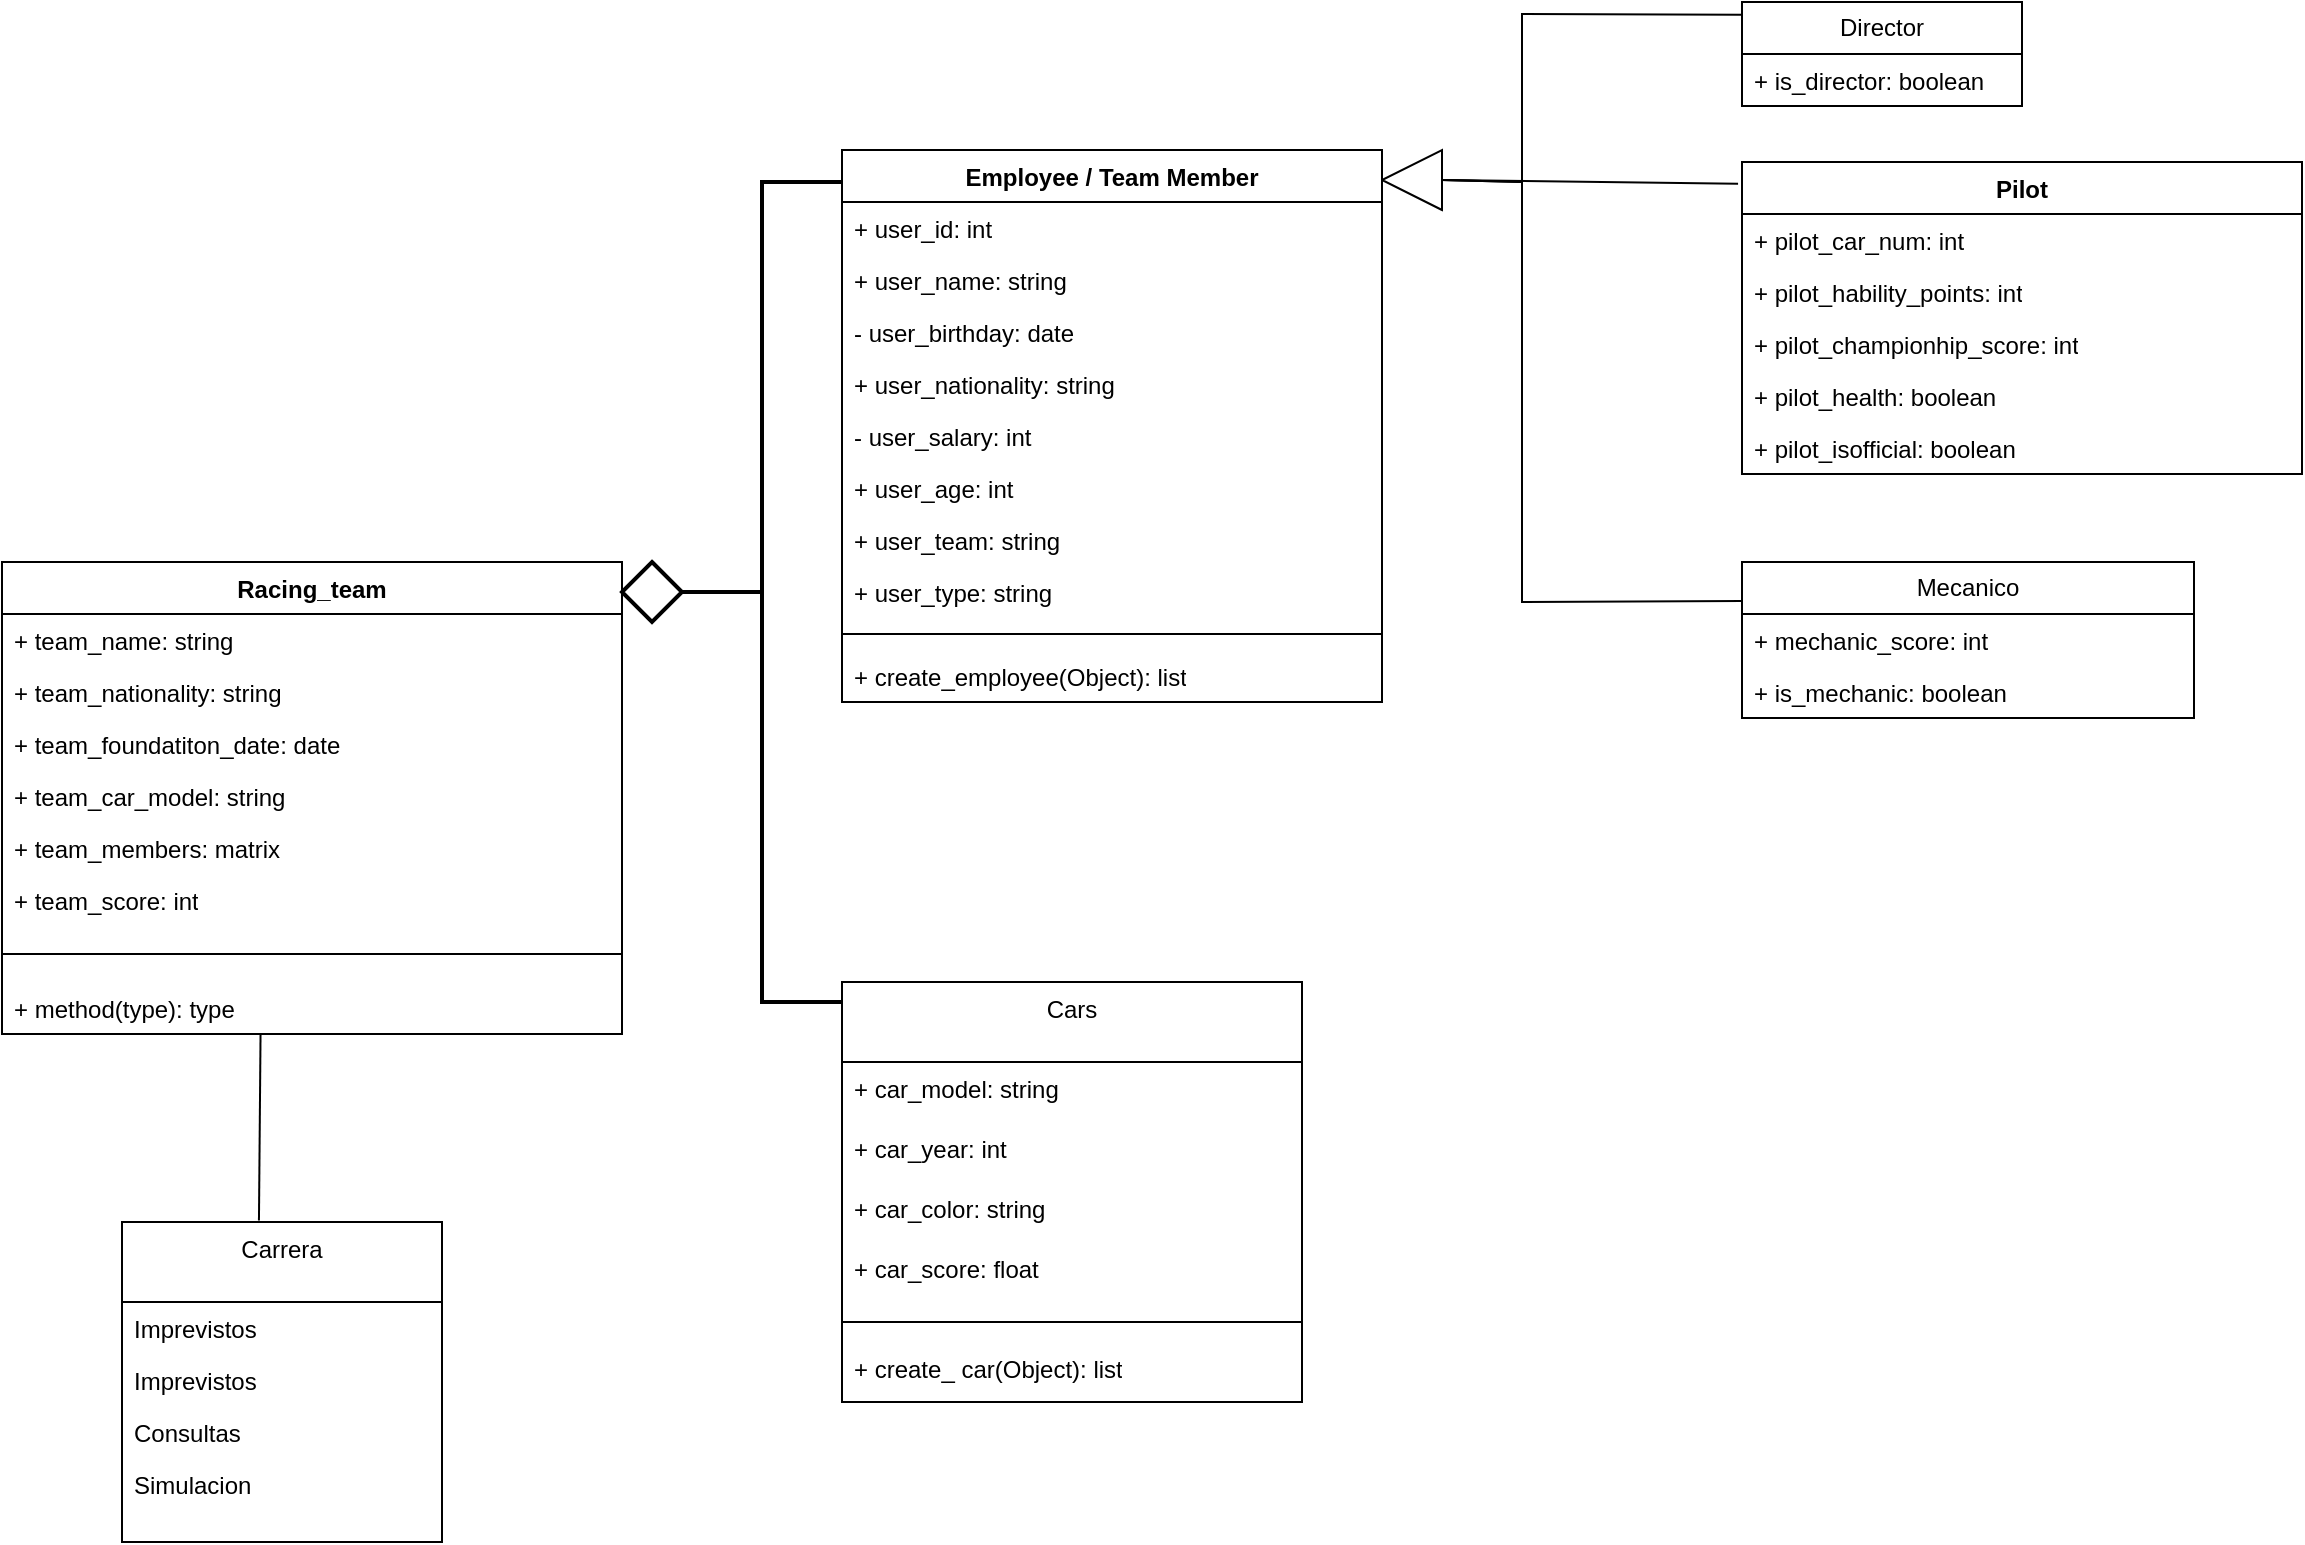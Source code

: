 <mxfile version="22.0.7" type="device">
  <diagram id="C5RBs43oDa-KdzZeNtuy" name="Page-1">
    <mxGraphModel dx="2783" dy="962" grid="1" gridSize="10" guides="1" tooltips="1" connect="1" arrows="1" fold="1" page="1" pageScale="1" pageWidth="827" pageHeight="1169" math="0" shadow="0">
      <root>
        <mxCell id="WIyWlLk6GJQsqaUBKTNV-0" />
        <mxCell id="WIyWlLk6GJQsqaUBKTNV-1" parent="WIyWlLk6GJQsqaUBKTNV-0" />
        <mxCell id="vwflC-zioTg8K8p32Ddz-1" value="Cars" style="swimlane;fontStyle=0;align=center;verticalAlign=top;childLayout=stackLayout;horizontal=1;startSize=40;horizontalStack=0;resizeParent=1;resizeLast=0;collapsible=1;marginBottom=0;rounded=0;shadow=0;strokeWidth=1;" parent="WIyWlLk6GJQsqaUBKTNV-1" vertex="1">
          <mxGeometry x="-70" y="570" width="230" height="210" as="geometry">
            <mxRectangle x="130" y="380" width="160" height="26" as="alternateBounds" />
          </mxGeometry>
        </mxCell>
        <mxCell id="vwflC-zioTg8K8p32Ddz-2" value="+ car_model: string" style="text;align=left;verticalAlign=top;spacingLeft=4;spacingRight=4;overflow=hidden;rotatable=0;points=[[0,0.5],[1,0.5]];portConstraint=eastwest;" parent="vwflC-zioTg8K8p32Ddz-1" vertex="1">
          <mxGeometry y="40" width="230" height="30" as="geometry" />
        </mxCell>
        <mxCell id="e4V_qvuDWD5vnSRUZmk2-63" value="+ car_year: int" style="text;align=left;verticalAlign=top;spacingLeft=4;spacingRight=4;overflow=hidden;rotatable=0;points=[[0,0.5],[1,0.5]];portConstraint=eastwest;" parent="vwflC-zioTg8K8p32Ddz-1" vertex="1">
          <mxGeometry y="70" width="230" height="30" as="geometry" />
        </mxCell>
        <mxCell id="e4V_qvuDWD5vnSRUZmk2-64" value="+ car_color: string" style="text;align=left;verticalAlign=top;spacingLeft=4;spacingRight=4;overflow=hidden;rotatable=0;points=[[0,0.5],[1,0.5]];portConstraint=eastwest;" parent="vwflC-zioTg8K8p32Ddz-1" vertex="1">
          <mxGeometry y="100" width="230" height="30" as="geometry" />
        </mxCell>
        <mxCell id="e4V_qvuDWD5vnSRUZmk2-65" value="+ car_score: float" style="text;align=left;verticalAlign=top;spacingLeft=4;spacingRight=4;overflow=hidden;rotatable=0;points=[[0,0.5],[1,0.5]];portConstraint=eastwest;" parent="vwflC-zioTg8K8p32Ddz-1" vertex="1">
          <mxGeometry y="130" width="230" height="30" as="geometry" />
        </mxCell>
        <mxCell id="vwflC-zioTg8K8p32Ddz-4" value="" style="line;html=1;strokeWidth=1;align=left;verticalAlign=middle;spacingTop=-1;spacingLeft=3;spacingRight=3;rotatable=0;labelPosition=right;points=[];portConstraint=eastwest;" parent="vwflC-zioTg8K8p32Ddz-1" vertex="1">
          <mxGeometry y="160" width="230" height="20" as="geometry" />
        </mxCell>
        <mxCell id="e4V_qvuDWD5vnSRUZmk2-67" value="+ create_ car(Object): list" style="text;strokeColor=none;fillColor=none;align=left;verticalAlign=top;spacingLeft=4;spacingRight=4;overflow=hidden;rotatable=0;points=[[0,0.5],[1,0.5]];portConstraint=eastwest;whiteSpace=wrap;html=1;" parent="vwflC-zioTg8K8p32Ddz-1" vertex="1">
          <mxGeometry y="180" width="230" height="26" as="geometry" />
        </mxCell>
        <mxCell id="vwflC-zioTg8K8p32Ddz-13" value="Carrera" style="swimlane;fontStyle=0;align=center;verticalAlign=top;childLayout=stackLayout;horizontal=1;startSize=40;horizontalStack=0;resizeParent=1;resizeLast=0;collapsible=1;marginBottom=0;rounded=0;shadow=0;strokeWidth=1;" parent="WIyWlLk6GJQsqaUBKTNV-1" vertex="1">
          <mxGeometry x="-430" y="690" width="160" height="160" as="geometry">
            <mxRectangle x="130" y="380" width="160" height="26" as="alternateBounds" />
          </mxGeometry>
        </mxCell>
        <mxCell id="vwflC-zioTg8K8p32Ddz-17" value="Imprevistos" style="text;align=left;verticalAlign=top;spacingLeft=4;spacingRight=4;overflow=hidden;rotatable=0;points=[[0,0.5],[1,0.5]];portConstraint=eastwest;" parent="vwflC-zioTg8K8p32Ddz-13" vertex="1">
          <mxGeometry y="40" width="160" height="26" as="geometry" />
        </mxCell>
        <mxCell id="vwflC-zioTg8K8p32Ddz-33" value="Imprevistos" style="text;align=left;verticalAlign=top;spacingLeft=4;spacingRight=4;overflow=hidden;rotatable=0;points=[[0,0.5],[1,0.5]];portConstraint=eastwest;" parent="vwflC-zioTg8K8p32Ddz-13" vertex="1">
          <mxGeometry y="66" width="160" height="26" as="geometry" />
        </mxCell>
        <mxCell id="vwflC-zioTg8K8p32Ddz-34" value="Consultas" style="text;align=left;verticalAlign=top;spacingLeft=4;spacingRight=4;overflow=hidden;rotatable=0;points=[[0,0.5],[1,0.5]];portConstraint=eastwest;" parent="vwflC-zioTg8K8p32Ddz-13" vertex="1">
          <mxGeometry y="92" width="160" height="26" as="geometry" />
        </mxCell>
        <mxCell id="vwflC-zioTg8K8p32Ddz-14" value="Simulacion" style="text;align=left;verticalAlign=top;spacingLeft=4;spacingRight=4;overflow=hidden;rotatable=0;points=[[0,0.5],[1,0.5]];portConstraint=eastwest;" parent="vwflC-zioTg8K8p32Ddz-13" vertex="1">
          <mxGeometry y="118" width="160" height="26" as="geometry" />
        </mxCell>
        <mxCell id="gQMD4tM04Ztm9guLUc9m-32" value="Director" style="swimlane;fontStyle=0;childLayout=stackLayout;horizontal=1;startSize=26;fillColor=none;horizontalStack=0;resizeParent=1;resizeParentMax=0;resizeLast=0;collapsible=1;marginBottom=0;whiteSpace=wrap;html=1;" parent="WIyWlLk6GJQsqaUBKTNV-1" vertex="1">
          <mxGeometry x="380" y="80" width="140" height="52" as="geometry" />
        </mxCell>
        <mxCell id="gQMD4tM04Ztm9guLUc9m-40" value="+ is_director: boolean" style="text;strokeColor=none;fillColor=none;align=left;verticalAlign=top;spacingLeft=4;spacingRight=4;overflow=hidden;rotatable=0;points=[[0,0.5],[1,0.5]];portConstraint=eastwest;whiteSpace=wrap;html=1;" parent="gQMD4tM04Ztm9guLUc9m-32" vertex="1">
          <mxGeometry y="26" width="140" height="26" as="geometry" />
        </mxCell>
        <mxCell id="gQMD4tM04Ztm9guLUc9m-36" value="Mecanico" style="swimlane;fontStyle=0;childLayout=stackLayout;horizontal=1;startSize=26;fillColor=none;horizontalStack=0;resizeParent=1;resizeParentMax=0;resizeLast=0;collapsible=1;marginBottom=0;whiteSpace=wrap;html=1;" parent="WIyWlLk6GJQsqaUBKTNV-1" vertex="1">
          <mxGeometry x="380" y="360" width="226" height="78" as="geometry" />
        </mxCell>
        <mxCell id="gQMD4tM04Ztm9guLUc9m-37" value="+ mechanic_score: int" style="text;strokeColor=none;fillColor=none;align=left;verticalAlign=top;spacingLeft=4;spacingRight=4;overflow=hidden;rotatable=0;points=[[0,0.5],[1,0.5]];portConstraint=eastwest;whiteSpace=wrap;html=1;" parent="gQMD4tM04Ztm9guLUc9m-36" vertex="1">
          <mxGeometry y="26" width="226" height="26" as="geometry" />
        </mxCell>
        <mxCell id="gQMD4tM04Ztm9guLUc9m-38" value="+ is_mechanic: boolean" style="text;strokeColor=none;fillColor=none;align=left;verticalAlign=top;spacingLeft=4;spacingRight=4;overflow=hidden;rotatable=0;points=[[0,0.5],[1,0.5]];portConstraint=eastwest;whiteSpace=wrap;html=1;" parent="gQMD4tM04Ztm9guLUc9m-36" vertex="1">
          <mxGeometry y="52" width="226" height="26" as="geometry" />
        </mxCell>
        <mxCell id="e4V_qvuDWD5vnSRUZmk2-0" value="" style="endArrow=none;html=1;rounded=0;endSize=2;entryX=0;entryY=0.25;entryDx=0;entryDy=0;exitX=0;exitY=0.5;exitDx=0;exitDy=0;" parent="WIyWlLk6GJQsqaUBKTNV-1" source="e4V_qvuDWD5vnSRUZmk2-5" target="gQMD4tM04Ztm9guLUc9m-36" edge="1">
          <mxGeometry relative="1" as="geometry">
            <mxPoint x="270" y="170" as="sourcePoint" />
            <mxPoint x="344" y="331.41" as="targetPoint" />
            <Array as="points">
              <mxPoint x="270" y="170" />
              <mxPoint x="270" y="380" />
            </Array>
          </mxGeometry>
        </mxCell>
        <mxCell id="e4V_qvuDWD5vnSRUZmk2-5" value="" style="triangle;whiteSpace=wrap;html=1;rotation=-180;" parent="WIyWlLk6GJQsqaUBKTNV-1" vertex="1">
          <mxGeometry x="200" y="154" width="30" height="30" as="geometry" />
        </mxCell>
        <mxCell id="e4V_qvuDWD5vnSRUZmk2-7" value="Employee / Team Member" style="swimlane;fontStyle=1;align=center;verticalAlign=top;childLayout=stackLayout;horizontal=1;startSize=26;horizontalStack=0;resizeParent=1;resizeParentMax=0;resizeLast=0;collapsible=1;marginBottom=0;whiteSpace=wrap;html=1;" parent="WIyWlLk6GJQsqaUBKTNV-1" vertex="1">
          <mxGeometry x="-70" y="154" width="270" height="276" as="geometry" />
        </mxCell>
        <mxCell id="e4V_qvuDWD5vnSRUZmk2-8" value="+ user_id: int" style="text;strokeColor=none;fillColor=none;align=left;verticalAlign=top;spacingLeft=4;spacingRight=4;overflow=hidden;rotatable=0;points=[[0,0.5],[1,0.5]];portConstraint=eastwest;whiteSpace=wrap;html=1;" parent="e4V_qvuDWD5vnSRUZmk2-7" vertex="1">
          <mxGeometry y="26" width="270" height="26" as="geometry" />
        </mxCell>
        <mxCell id="e4V_qvuDWD5vnSRUZmk2-11" value="+ user_name: string" style="text;strokeColor=none;fillColor=none;align=left;verticalAlign=top;spacingLeft=4;spacingRight=4;overflow=hidden;rotatable=0;points=[[0,0.5],[1,0.5]];portConstraint=eastwest;whiteSpace=wrap;html=1;" parent="e4V_qvuDWD5vnSRUZmk2-7" vertex="1">
          <mxGeometry y="52" width="270" height="26" as="geometry" />
        </mxCell>
        <mxCell id="e4V_qvuDWD5vnSRUZmk2-13" value="- user_birthday: date" style="text;strokeColor=none;fillColor=none;align=left;verticalAlign=top;spacingLeft=4;spacingRight=4;overflow=hidden;rotatable=0;points=[[0,0.5],[1,0.5]];portConstraint=eastwest;whiteSpace=wrap;html=1;" parent="e4V_qvuDWD5vnSRUZmk2-7" vertex="1">
          <mxGeometry y="78" width="270" height="26" as="geometry" />
        </mxCell>
        <mxCell id="e4V_qvuDWD5vnSRUZmk2-14" value="+ user_nationality: string" style="text;strokeColor=none;fillColor=none;align=left;verticalAlign=top;spacingLeft=4;spacingRight=4;overflow=hidden;rotatable=0;points=[[0,0.5],[1,0.5]];portConstraint=eastwest;whiteSpace=wrap;html=1;" parent="e4V_qvuDWD5vnSRUZmk2-7" vertex="1">
          <mxGeometry y="104" width="270" height="26" as="geometry" />
        </mxCell>
        <mxCell id="e4V_qvuDWD5vnSRUZmk2-15" value="- user_salary: int" style="text;strokeColor=none;fillColor=none;align=left;verticalAlign=top;spacingLeft=4;spacingRight=4;overflow=hidden;rotatable=0;points=[[0,0.5],[1,0.5]];portConstraint=eastwest;whiteSpace=wrap;html=1;" parent="e4V_qvuDWD5vnSRUZmk2-7" vertex="1">
          <mxGeometry y="130" width="270" height="26" as="geometry" />
        </mxCell>
        <mxCell id="e4V_qvuDWD5vnSRUZmk2-16" value="+ user_age: int" style="text;strokeColor=none;fillColor=none;align=left;verticalAlign=top;spacingLeft=4;spacingRight=4;overflow=hidden;rotatable=0;points=[[0,0.5],[1,0.5]];portConstraint=eastwest;whiteSpace=wrap;html=1;" parent="e4V_qvuDWD5vnSRUZmk2-7" vertex="1">
          <mxGeometry y="156" width="270" height="26" as="geometry" />
        </mxCell>
        <mxCell id="e4V_qvuDWD5vnSRUZmk2-17" value="+ user_team: string" style="text;strokeColor=none;fillColor=none;align=left;verticalAlign=top;spacingLeft=4;spacingRight=4;overflow=hidden;rotatable=0;points=[[0,0.5],[1,0.5]];portConstraint=eastwest;whiteSpace=wrap;html=1;" parent="e4V_qvuDWD5vnSRUZmk2-7" vertex="1">
          <mxGeometry y="182" width="270" height="26" as="geometry" />
        </mxCell>
        <mxCell id="e4V_qvuDWD5vnSRUZmk2-40" value="+ user_type: string" style="text;strokeColor=none;fillColor=none;align=left;verticalAlign=top;spacingLeft=4;spacingRight=4;overflow=hidden;rotatable=0;points=[[0,0.5],[1,0.5]];portConstraint=eastwest;whiteSpace=wrap;html=1;" parent="e4V_qvuDWD5vnSRUZmk2-7" vertex="1">
          <mxGeometry y="208" width="270" height="26" as="geometry" />
        </mxCell>
        <mxCell id="e4V_qvuDWD5vnSRUZmk2-9" value="" style="line;strokeWidth=1;fillColor=none;align=left;verticalAlign=middle;spacingTop=-1;spacingLeft=3;spacingRight=3;rotatable=0;labelPosition=right;points=[];portConstraint=eastwest;strokeColor=inherit;" parent="e4V_qvuDWD5vnSRUZmk2-7" vertex="1">
          <mxGeometry y="234" width="270" height="16" as="geometry" />
        </mxCell>
        <mxCell id="e4V_qvuDWD5vnSRUZmk2-10" value="+ create_employee(Object): list" style="text;strokeColor=none;fillColor=none;align=left;verticalAlign=top;spacingLeft=4;spacingRight=4;overflow=hidden;rotatable=0;points=[[0,0.5],[1,0.5]];portConstraint=eastwest;whiteSpace=wrap;html=1;" parent="e4V_qvuDWD5vnSRUZmk2-7" vertex="1">
          <mxGeometry y="250" width="270" height="26" as="geometry" />
        </mxCell>
        <mxCell id="e4V_qvuDWD5vnSRUZmk2-30" value="Pilot" style="swimlane;fontStyle=1;align=center;verticalAlign=top;childLayout=stackLayout;horizontal=1;startSize=26;horizontalStack=0;resizeParent=1;resizeParentMax=0;resizeLast=0;collapsible=1;marginBottom=0;whiteSpace=wrap;html=1;" parent="WIyWlLk6GJQsqaUBKTNV-1" vertex="1">
          <mxGeometry x="380" y="160" width="280" height="156" as="geometry" />
        </mxCell>
        <mxCell id="e4V_qvuDWD5vnSRUZmk2-34" value="+ pilot_car_num: int" style="text;strokeColor=none;fillColor=none;align=left;verticalAlign=top;spacingLeft=4;spacingRight=4;overflow=hidden;rotatable=0;points=[[0,0.5],[1,0.5]];portConstraint=eastwest;whiteSpace=wrap;html=1;" parent="e4V_qvuDWD5vnSRUZmk2-30" vertex="1">
          <mxGeometry y="26" width="280" height="26" as="geometry" />
        </mxCell>
        <mxCell id="e4V_qvuDWD5vnSRUZmk2-35" value="+ pilot_hability_points: int" style="text;strokeColor=none;fillColor=none;align=left;verticalAlign=top;spacingLeft=4;spacingRight=4;overflow=hidden;rotatable=0;points=[[0,0.5],[1,0.5]];portConstraint=eastwest;whiteSpace=wrap;html=1;" parent="e4V_qvuDWD5vnSRUZmk2-30" vertex="1">
          <mxGeometry y="52" width="280" height="26" as="geometry" />
        </mxCell>
        <mxCell id="e4V_qvuDWD5vnSRUZmk2-37" value="+ pilot_championhip_score: int" style="text;strokeColor=none;fillColor=none;align=left;verticalAlign=top;spacingLeft=4;spacingRight=4;overflow=hidden;rotatable=0;points=[[0,0.5],[1,0.5]];portConstraint=eastwest;whiteSpace=wrap;html=1;" parent="e4V_qvuDWD5vnSRUZmk2-30" vertex="1">
          <mxGeometry y="78" width="280" height="26" as="geometry" />
        </mxCell>
        <mxCell id="e4V_qvuDWD5vnSRUZmk2-38" value="+ pilot_health: boolean" style="text;strokeColor=none;fillColor=none;align=left;verticalAlign=top;spacingLeft=4;spacingRight=4;overflow=hidden;rotatable=0;points=[[0,0.5],[1,0.5]];portConstraint=eastwest;whiteSpace=wrap;html=1;" parent="e4V_qvuDWD5vnSRUZmk2-30" vertex="1">
          <mxGeometry y="104" width="280" height="26" as="geometry" />
        </mxCell>
        <mxCell id="e4V_qvuDWD5vnSRUZmk2-39" value="+ pilot_isofficial: boolean" style="text;strokeColor=none;fillColor=none;align=left;verticalAlign=top;spacingLeft=4;spacingRight=4;overflow=hidden;rotatable=0;points=[[0,0.5],[1,0.5]];portConstraint=eastwest;whiteSpace=wrap;html=1;" parent="e4V_qvuDWD5vnSRUZmk2-30" vertex="1">
          <mxGeometry y="130" width="280" height="26" as="geometry" />
        </mxCell>
        <mxCell id="e4V_qvuDWD5vnSRUZmk2-58" value="" style="endArrow=none;html=1;rounded=0;entryX=0;entryY=0.123;entryDx=0;entryDy=0;entryPerimeter=0;exitX=0;exitY=0.5;exitDx=0;exitDy=0;" parent="WIyWlLk6GJQsqaUBKTNV-1" source="e4V_qvuDWD5vnSRUZmk2-5" target="gQMD4tM04Ztm9guLUc9m-32" edge="1">
          <mxGeometry relative="1" as="geometry">
            <mxPoint x="270" y="180" as="sourcePoint" />
            <mxPoint x="370" y="40" as="targetPoint" />
            <Array as="points">
              <mxPoint x="270" y="170" />
              <mxPoint x="270" y="86" />
            </Array>
          </mxGeometry>
        </mxCell>
        <mxCell id="e4V_qvuDWD5vnSRUZmk2-60" value="" style="endArrow=none;html=1;rounded=0;entryX=-0.007;entryY=0.07;entryDx=0;entryDy=0;entryPerimeter=0;exitX=0;exitY=0.5;exitDx=0;exitDy=0;" parent="WIyWlLk6GJQsqaUBKTNV-1" source="e4V_qvuDWD5vnSRUZmk2-5" target="e4V_qvuDWD5vnSRUZmk2-30" edge="1">
          <mxGeometry relative="1" as="geometry">
            <mxPoint x="180" y="168.41" as="sourcePoint" />
            <mxPoint x="340" y="168.41" as="targetPoint" />
          </mxGeometry>
        </mxCell>
        <mxCell id="e4V_qvuDWD5vnSRUZmk2-69" value="Racing_team" style="swimlane;fontStyle=1;align=center;verticalAlign=top;childLayout=stackLayout;horizontal=1;startSize=26;horizontalStack=0;resizeParent=1;resizeParentMax=0;resizeLast=0;collapsible=1;marginBottom=0;whiteSpace=wrap;html=1;" parent="WIyWlLk6GJQsqaUBKTNV-1" vertex="1">
          <mxGeometry x="-490" y="360" width="310" height="236" as="geometry" />
        </mxCell>
        <mxCell id="e4V_qvuDWD5vnSRUZmk2-70" value="+ team_name: string" style="text;strokeColor=none;fillColor=none;align=left;verticalAlign=top;spacingLeft=4;spacingRight=4;overflow=hidden;rotatable=0;points=[[0,0.5],[1,0.5]];portConstraint=eastwest;whiteSpace=wrap;html=1;" parent="e4V_qvuDWD5vnSRUZmk2-69" vertex="1">
          <mxGeometry y="26" width="310" height="26" as="geometry" />
        </mxCell>
        <mxCell id="e4V_qvuDWD5vnSRUZmk2-73" value="+ team_nationality: string" style="text;strokeColor=none;fillColor=none;align=left;verticalAlign=top;spacingLeft=4;spacingRight=4;overflow=hidden;rotatable=0;points=[[0,0.5],[1,0.5]];portConstraint=eastwest;whiteSpace=wrap;html=1;" parent="e4V_qvuDWD5vnSRUZmk2-69" vertex="1">
          <mxGeometry y="52" width="310" height="26" as="geometry" />
        </mxCell>
        <mxCell id="e4V_qvuDWD5vnSRUZmk2-74" value="+ team_foundatiton_date: date" style="text;strokeColor=none;fillColor=none;align=left;verticalAlign=top;spacingLeft=4;spacingRight=4;overflow=hidden;rotatable=0;points=[[0,0.5],[1,0.5]];portConstraint=eastwest;whiteSpace=wrap;html=1;" parent="e4V_qvuDWD5vnSRUZmk2-69" vertex="1">
          <mxGeometry y="78" width="310" height="26" as="geometry" />
        </mxCell>
        <mxCell id="e4V_qvuDWD5vnSRUZmk2-75" value="+ team_car_model: string" style="text;strokeColor=none;fillColor=none;align=left;verticalAlign=top;spacingLeft=4;spacingRight=4;overflow=hidden;rotatable=0;points=[[0,0.5],[1,0.5]];portConstraint=eastwest;whiteSpace=wrap;html=1;" parent="e4V_qvuDWD5vnSRUZmk2-69" vertex="1">
          <mxGeometry y="104" width="310" height="26" as="geometry" />
        </mxCell>
        <mxCell id="e4V_qvuDWD5vnSRUZmk2-76" value="+ team_members: matrix" style="text;strokeColor=none;fillColor=none;align=left;verticalAlign=top;spacingLeft=4;spacingRight=4;overflow=hidden;rotatable=0;points=[[0,0.5],[1,0.5]];portConstraint=eastwest;whiteSpace=wrap;html=1;" parent="e4V_qvuDWD5vnSRUZmk2-69" vertex="1">
          <mxGeometry y="130" width="310" height="26" as="geometry" />
        </mxCell>
        <mxCell id="e4V_qvuDWD5vnSRUZmk2-77" value="+ team_score: int" style="text;strokeColor=none;fillColor=none;align=left;verticalAlign=top;spacingLeft=4;spacingRight=4;overflow=hidden;rotatable=0;points=[[0,0.5],[1,0.5]];portConstraint=eastwest;whiteSpace=wrap;html=1;" parent="e4V_qvuDWD5vnSRUZmk2-69" vertex="1">
          <mxGeometry y="156" width="310" height="26" as="geometry" />
        </mxCell>
        <mxCell id="e4V_qvuDWD5vnSRUZmk2-71" value="" style="line;strokeWidth=1;fillColor=none;align=left;verticalAlign=middle;spacingTop=-1;spacingLeft=3;spacingRight=3;rotatable=0;labelPosition=right;points=[];portConstraint=eastwest;strokeColor=inherit;" parent="e4V_qvuDWD5vnSRUZmk2-69" vertex="1">
          <mxGeometry y="182" width="310" height="28" as="geometry" />
        </mxCell>
        <mxCell id="e4V_qvuDWD5vnSRUZmk2-72" value="+ method(type): type" style="text;strokeColor=none;fillColor=none;align=left;verticalAlign=top;spacingLeft=4;spacingRight=4;overflow=hidden;rotatable=0;points=[[0,0.5],[1,0.5]];portConstraint=eastwest;whiteSpace=wrap;html=1;" parent="e4V_qvuDWD5vnSRUZmk2-69" vertex="1">
          <mxGeometry y="210" width="310" height="26" as="geometry" />
        </mxCell>
        <mxCell id="e4V_qvuDWD5vnSRUZmk2-78" value="" style="strokeWidth=2;html=1;shape=mxgraph.flowchart.decision;whiteSpace=wrap;" parent="WIyWlLk6GJQsqaUBKTNV-1" vertex="1">
          <mxGeometry x="-180" y="360" width="30" height="30" as="geometry" />
        </mxCell>
        <mxCell id="e4V_qvuDWD5vnSRUZmk2-86" value="" style="strokeWidth=2;html=1;shape=mxgraph.flowchart.annotation_2;align=left;labelPosition=right;pointerEvents=1;" parent="WIyWlLk6GJQsqaUBKTNV-1" vertex="1">
          <mxGeometry x="-150" y="170" width="80" height="410" as="geometry" />
        </mxCell>
        <mxCell id="e4V_qvuDWD5vnSRUZmk2-90" value="" style="endArrow=none;html=1;rounded=0;entryX=0.428;entryY=-0.005;entryDx=0;entryDy=0;entryPerimeter=0;exitX=0.417;exitY=1.012;exitDx=0;exitDy=0;exitPerimeter=0;" parent="WIyWlLk6GJQsqaUBKTNV-1" source="e4V_qvuDWD5vnSRUZmk2-72" target="vwflC-zioTg8K8p32Ddz-13" edge="1">
          <mxGeometry relative="1" as="geometry">
            <mxPoint x="-362" y="600" as="sourcePoint" />
            <mxPoint x="-280" y="650" as="targetPoint" />
          </mxGeometry>
        </mxCell>
      </root>
    </mxGraphModel>
  </diagram>
</mxfile>
